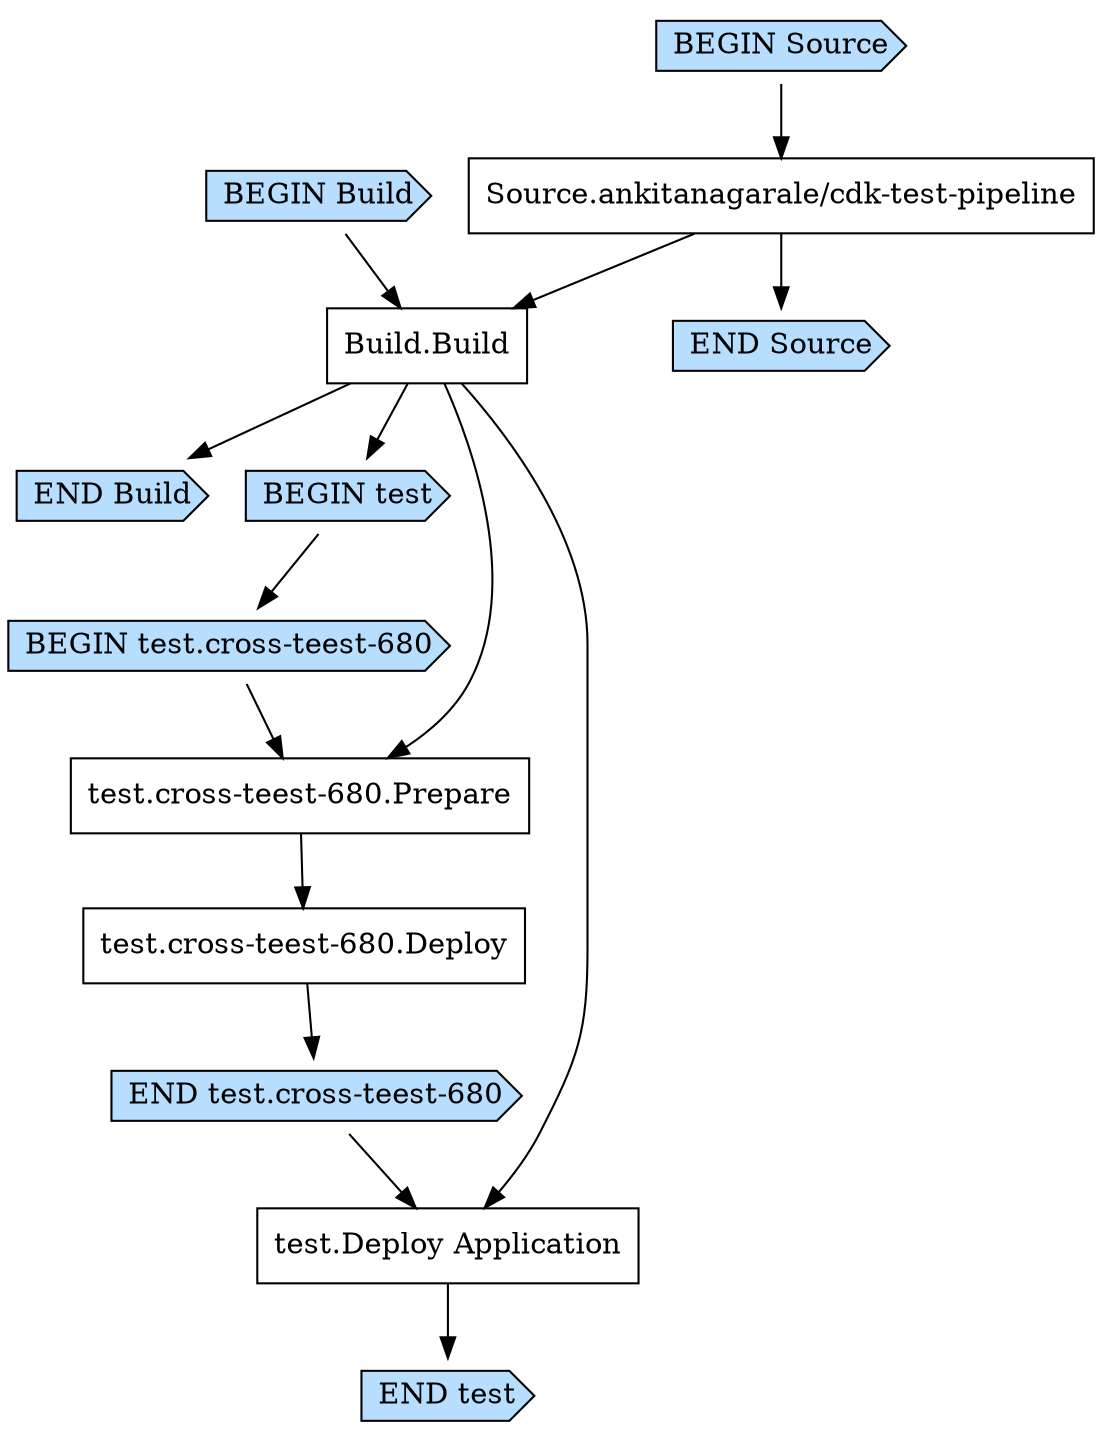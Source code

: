 digraph G {
  # Arrows represent an "unlocks" relationship (opposite of dependency). So chosen
  # because the layout looks more natural that way.
  # To represent subgraph dependencies, subgraphs are represented by BEGIN/END nodes.
  # To render: `dot -Tsvg cicdv3pipelinenewPipeline7C226F88.dot > graph.svg`, open in a browser.
  node [shape="box"];
"BEGIN Build" [shape="cds", style="filled", fillcolor="#b7deff"];
"END Build" [shape="cds", style="filled", fillcolor="#b7deff"];
"Build.Build";
"Source.ankitanagarale/cdk-test-pipeline" -> "Build.Build";
"BEGIN Build" -> "Build.Build";
"Build.Build" -> "END Build";
"BEGIN test" [shape="cds", style="filled", fillcolor="#b7deff"];
"END test" [shape="cds", style="filled", fillcolor="#b7deff"];
"Build.Build" -> "BEGIN test";
"BEGIN test.cross-teest-680" [shape="cds", style="filled", fillcolor="#b7deff"];
"END test.cross-teest-680" [shape="cds", style="filled", fillcolor="#b7deff"];
"test.cross-teest-680.Deploy";
"test.cross-teest-680.Prepare" -> "test.cross-teest-680.Deploy";
"test.cross-teest-680.Prepare";
"Build.Build" -> "test.cross-teest-680.Prepare";
"BEGIN test.cross-teest-680" -> "test.cross-teest-680.Prepare";
"test.cross-teest-680.Deploy" -> "END test.cross-teest-680";
"test.Deploy Application";
"Build.Build" -> "test.Deploy Application";
"END test.cross-teest-680" -> "test.Deploy Application";
"BEGIN test" -> "BEGIN test.cross-teest-680";
"test.Deploy Application" -> "END test";
"BEGIN Source" [shape="cds", style="filled", fillcolor="#b7deff"];
"END Source" [shape="cds", style="filled", fillcolor="#b7deff"];
"Source.ankitanagarale/cdk-test-pipeline";
"BEGIN Source" -> "Source.ankitanagarale/cdk-test-pipeline";
"Source.ankitanagarale/cdk-test-pipeline" -> "END Source";
}